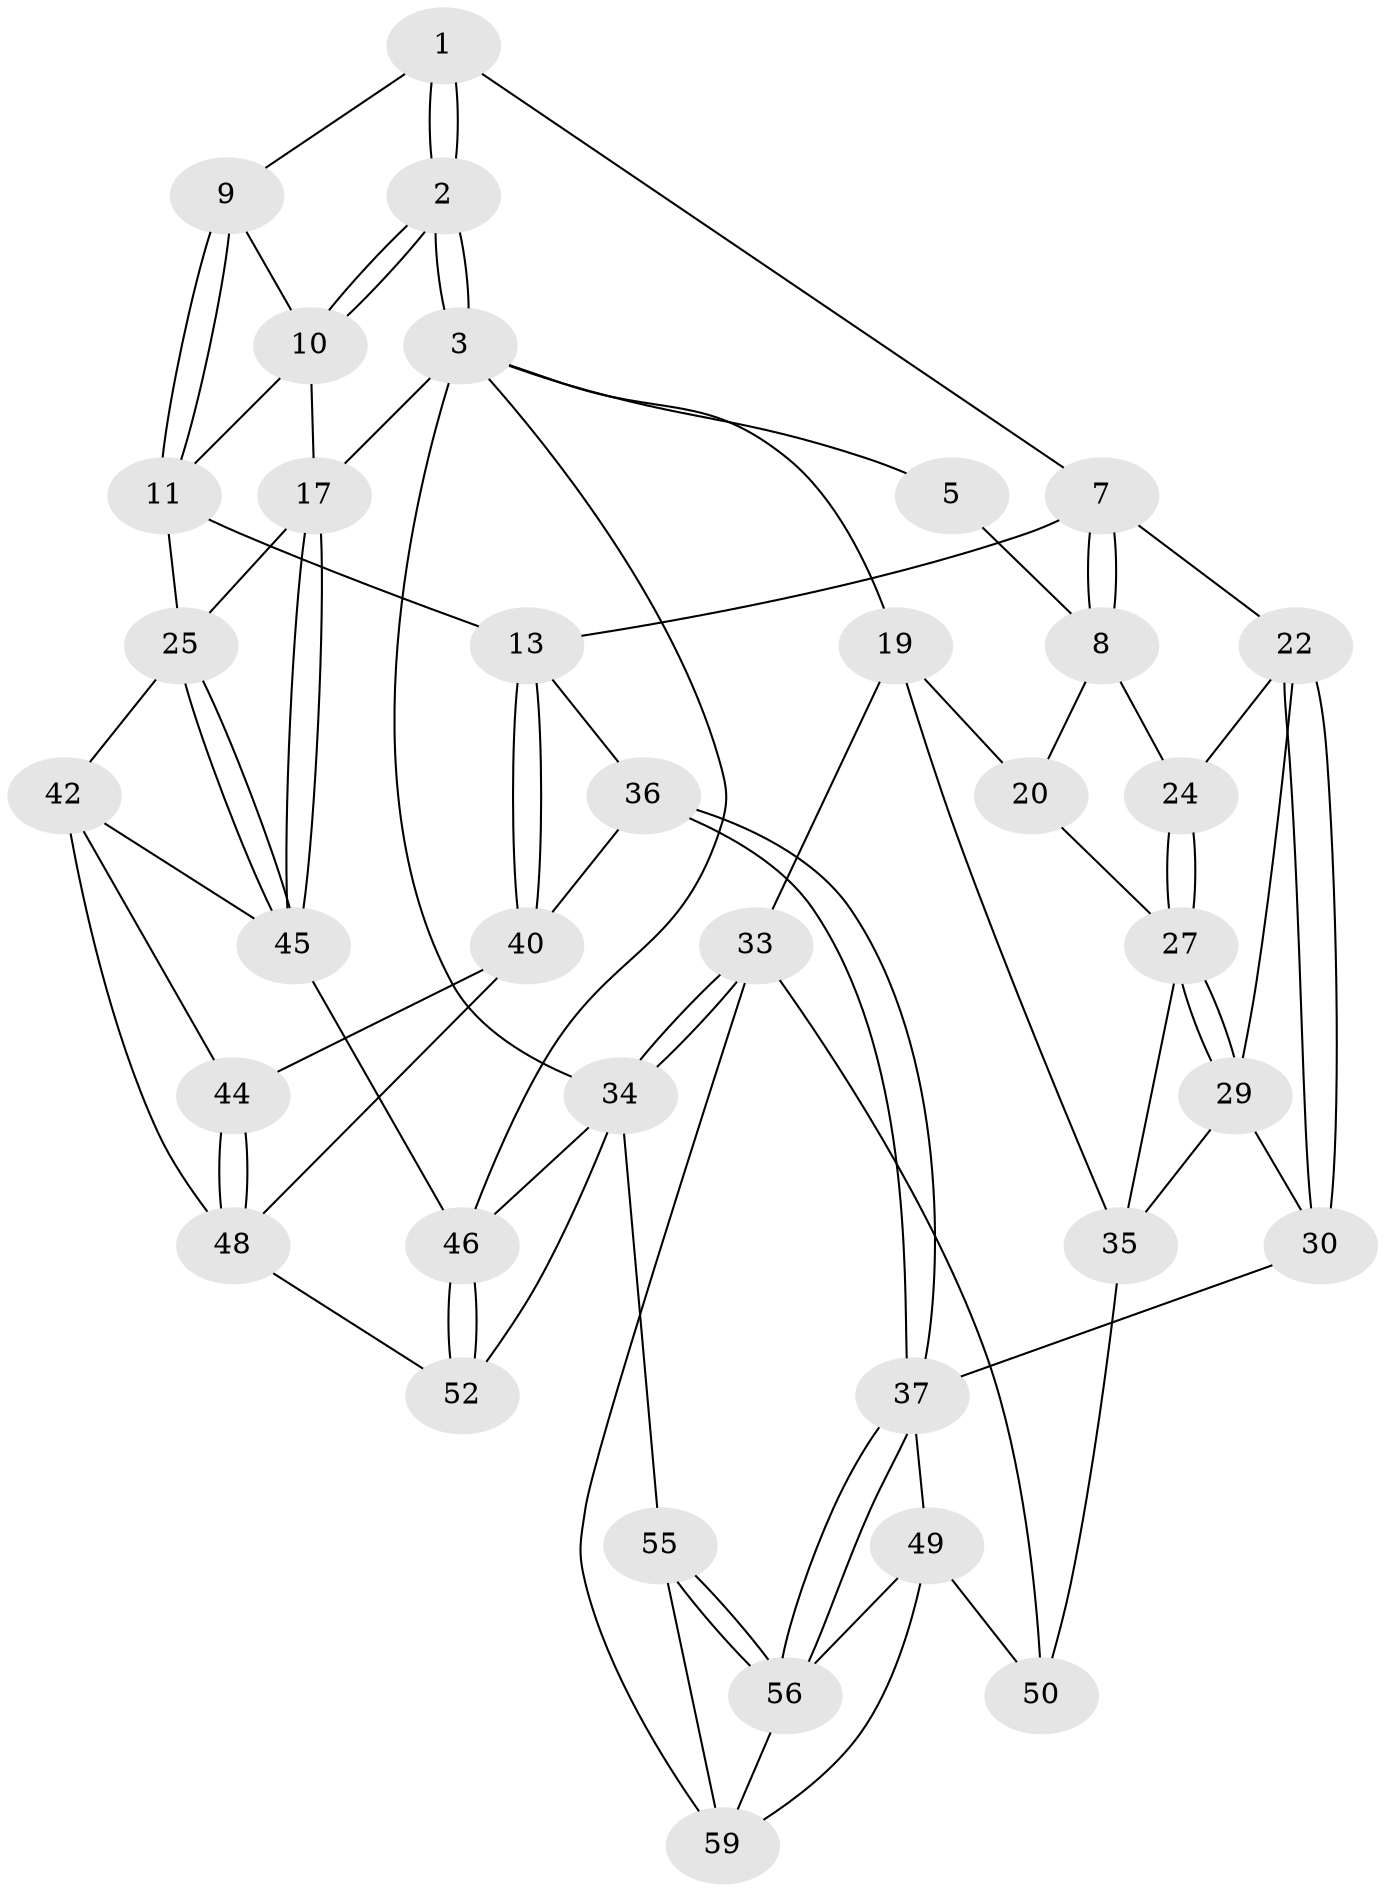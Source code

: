 // original degree distribution, {3: 0.03333333333333333, 6: 0.25, 5: 0.43333333333333335, 4: 0.2833333333333333}
// Generated by graph-tools (version 1.1) at 2025/42/03/06/25 10:42:35]
// undirected, 36 vertices, 84 edges
graph export_dot {
graph [start="1"]
  node [color=gray90,style=filled];
  1 [pos="+0.5125098789648596+0",super="+6"];
  2 [pos="+1+0"];
  3 [pos="+1+0",super="+4"];
  5 [pos="+0.40276153702157047+0"];
  7 [pos="+0.4923152343576127+0.2511905981307522",super="+15"];
  8 [pos="+0.3844003560050394+0.20749518453673718",super="+21"];
  9 [pos="+0.7100757008165475+0.11293115601933092"];
  10 [pos="+1+0",super="+16"];
  11 [pos="+0.7829459639195048+0.3528876341248513",super="+12"];
  13 [pos="+0.6799665993957427+0.43170453818540394",super="+14"];
  17 [pos="+1+0.43665463977333213",super="+18"];
  19 [pos="+0+0",super="+32"];
  20 [pos="+0+0"];
  22 [pos="+0.3527464891027755+0.4623125026468759",super="+23"];
  24 [pos="+0.22280479287413663+0.39411066851095966"];
  25 [pos="+0.8240873761017975+0.5176272089543957",super="+26"];
  27 [pos="+0.1732652586255036+0.4874432545916994",super="+28"];
  29 [pos="+0.25773632992032003+0.5544500737466098",super="+31"];
  30 [pos="+0.3256674435914821+0.6020439779372649"];
  33 [pos="+0+0.9653156216041602",super="+53"];
  34 [pos="+0+1",super="+54"];
  35 [pos="+0.04939802115019926+0.6204134193218297",super="+39"];
  36 [pos="+0.4457681306616101+0.6495478604428911"];
  37 [pos="+0.43340691828486155+0.6527381739404404",super="+38"];
  40 [pos="+0.6232006477830753+0.5875142582781102",super="+41"];
  42 [pos="+0.7946475220991814+0.5886694232808908",super="+43"];
  44 [pos="+0.6481622715699604+0.6436409259188252"];
  45 [pos="+1+0.6826105286443908",super="+47"];
  46 [pos="+1+1"];
  48 [pos="+0.6171166530313806+0.7960962119507045",super="+51"];
  49 [pos="+0.2834214936612934+0.7273361297524457",super="+58"];
  50 [pos="+0.2148949921055127+0.7082862269145319"];
  52 [pos="+0.7589637465319837+1"];
  55 [pos="+0.46515043056125677+1"];
  56 [pos="+0.3913314623435679+0.8461949175724444",super="+57"];
  59 [pos="+0.2238224187705436+0.8365445056963382",super="+60"];
  1 -- 2;
  1 -- 2;
  1 -- 9;
  1 -- 7;
  2 -- 3;
  2 -- 3;
  2 -- 10;
  2 -- 10;
  3 -- 17;
  3 -- 46;
  3 -- 19;
  3 -- 34;
  3 -- 5;
  5 -- 8;
  7 -- 8;
  7 -- 8;
  7 -- 13;
  7 -- 22;
  8 -- 24;
  8 -- 20;
  9 -- 10;
  9 -- 11;
  9 -- 11;
  10 -- 17;
  10 -- 11;
  11 -- 13;
  11 -- 25;
  13 -- 40;
  13 -- 40;
  13 -- 36;
  17 -- 45;
  17 -- 45;
  17 -- 25;
  19 -- 20;
  19 -- 33;
  19 -- 35;
  20 -- 27;
  22 -- 30;
  22 -- 30;
  22 -- 24;
  22 -- 29;
  24 -- 27;
  24 -- 27;
  25 -- 45;
  25 -- 45;
  25 -- 42;
  27 -- 29;
  27 -- 29;
  27 -- 35;
  29 -- 30;
  29 -- 35;
  30 -- 37;
  33 -- 34;
  33 -- 34;
  33 -- 50;
  33 -- 59;
  34 -- 46;
  34 -- 52;
  34 -- 55;
  35 -- 50;
  36 -- 37;
  36 -- 37;
  36 -- 40;
  37 -- 56;
  37 -- 56;
  37 -- 49;
  40 -- 44;
  40 -- 48;
  42 -- 48;
  42 -- 44;
  42 -- 45;
  44 -- 48;
  44 -- 48;
  45 -- 46;
  46 -- 52;
  46 -- 52;
  48 -- 52;
  49 -- 50;
  49 -- 59;
  49 -- 56;
  55 -- 56;
  55 -- 56;
  55 -- 59;
  56 -- 59;
}
